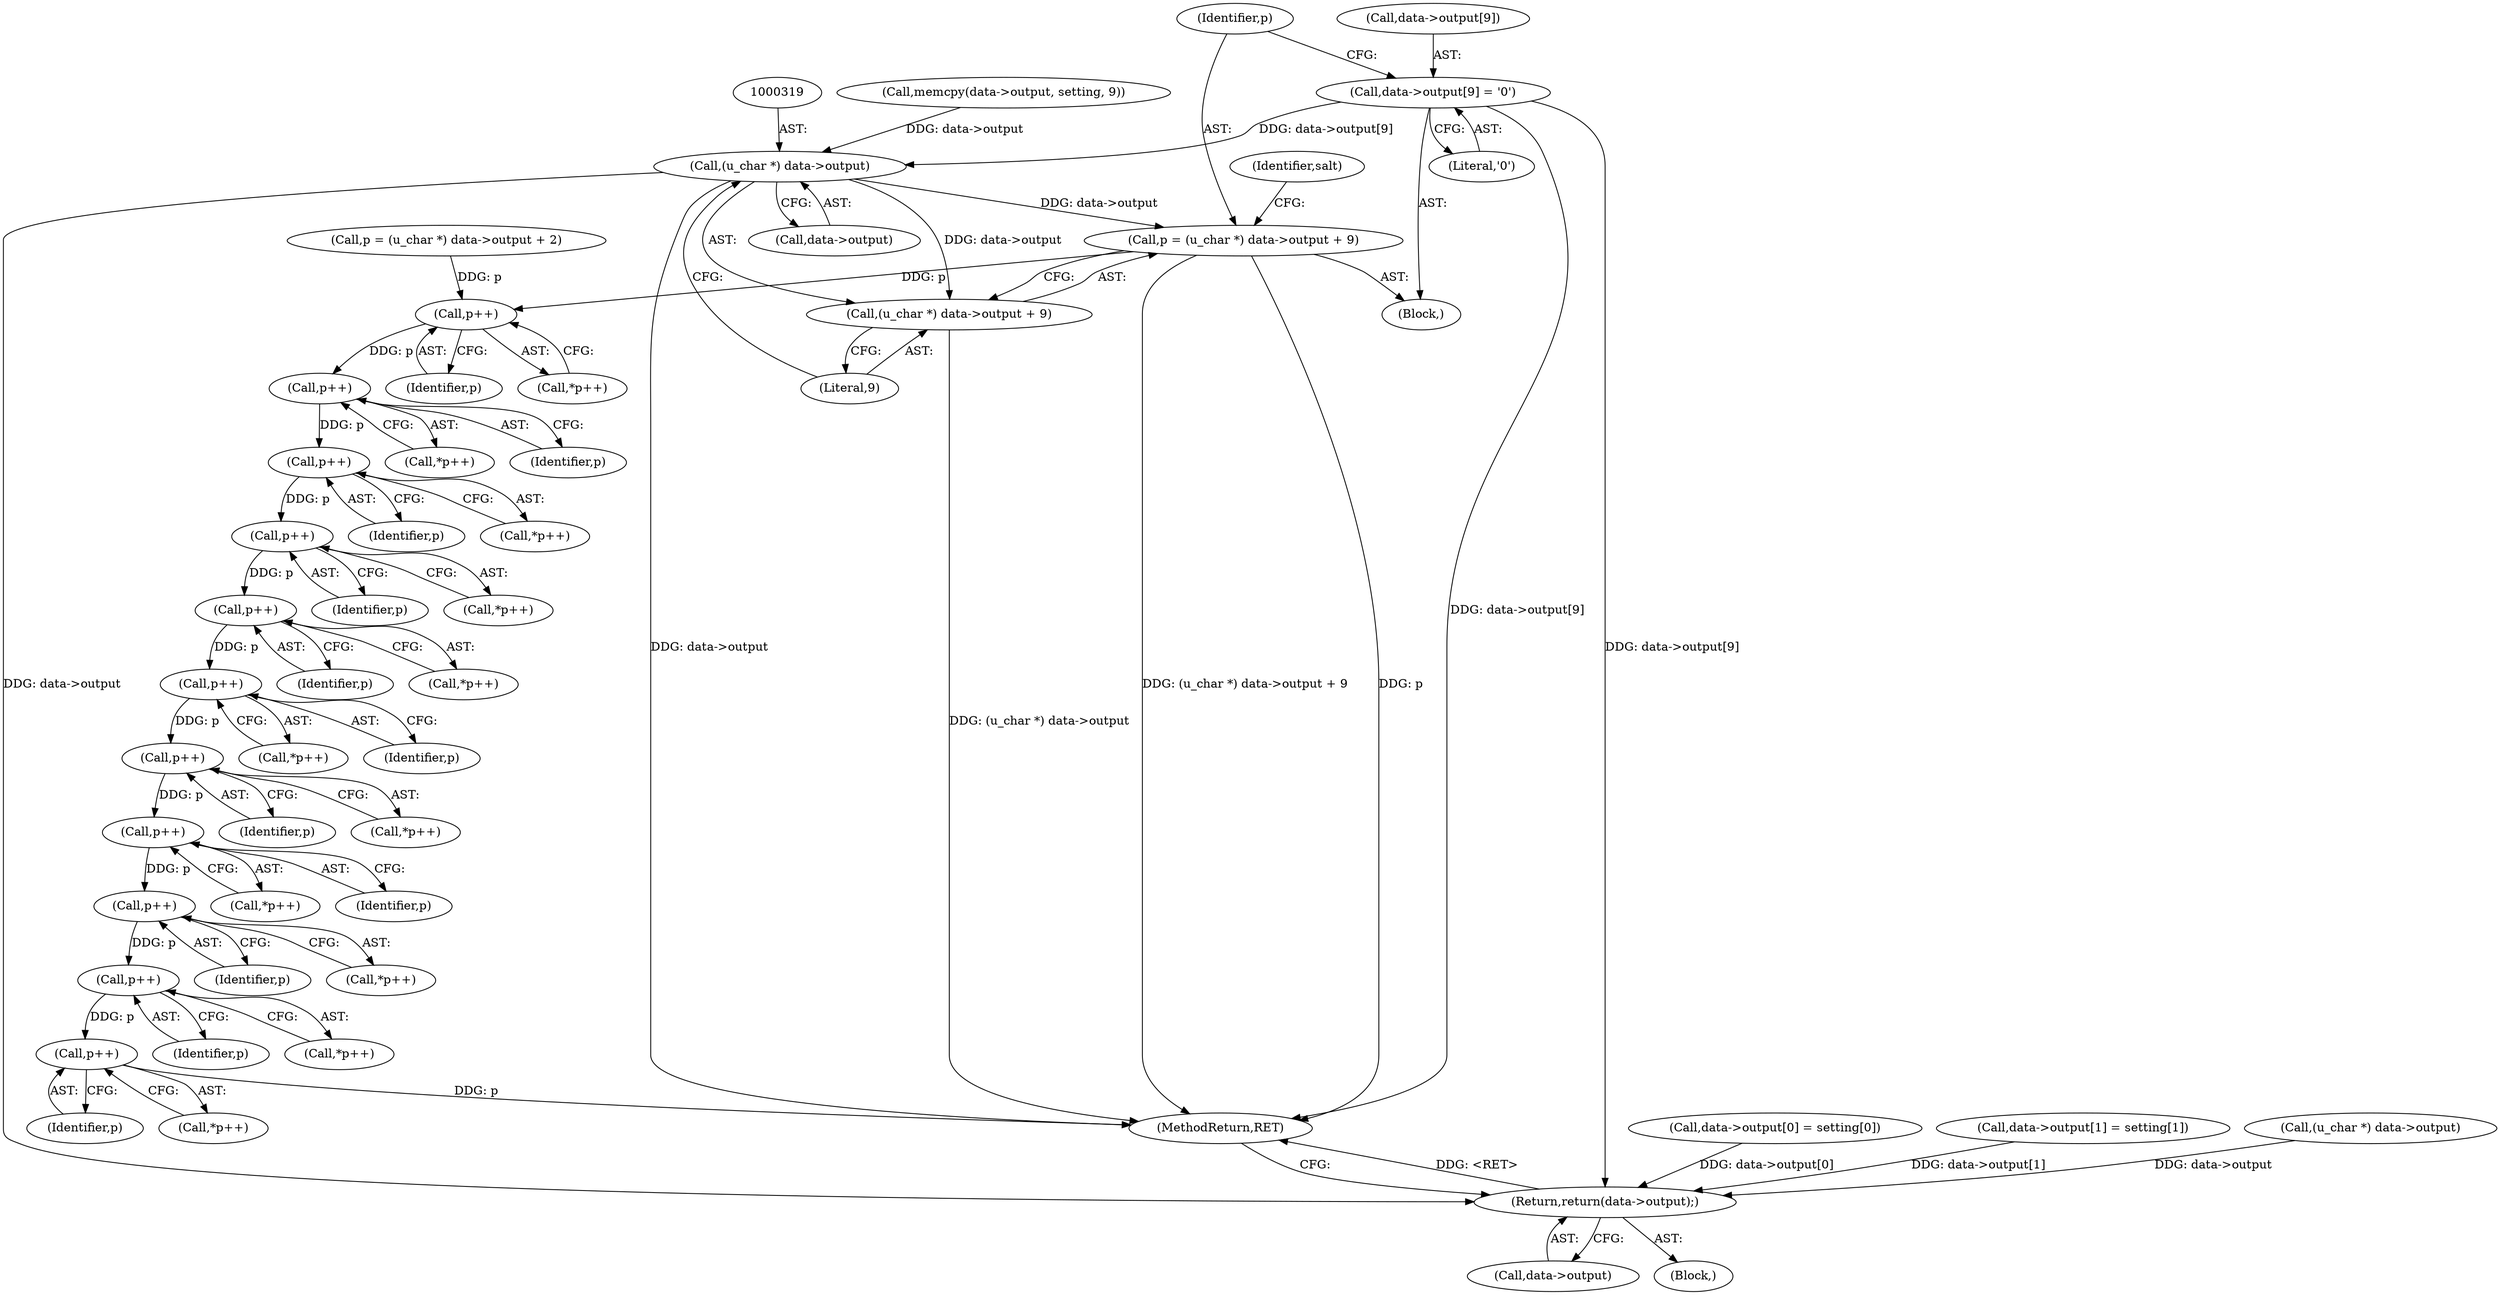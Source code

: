 digraph "0_php_aab49e934de1fff046e659cbec46e3d053b41c34@array" {
"1000308" [label="(Call,data->output[9] = '\0')"];
"1000318" [label="(Call,(u_char *) data->output)"];
"1000315" [label="(Call,p = (u_char *) data->output + 9)"];
"1000403" [label="(Call,p++)"];
"1000414" [label="(Call,p++)"];
"1000425" [label="(Call,p++)"];
"1000436" [label="(Call,p++)"];
"1000456" [label="(Call,p++)"];
"1000467" [label="(Call,p++)"];
"1000478" [label="(Call,p++)"];
"1000489" [label="(Call,p++)"];
"1000503" [label="(Call,p++)"];
"1000514" [label="(Call,p++)"];
"1000525" [label="(Call,p++)"];
"1000317" [label="(Call,(u_char *) data->output + 9)"];
"1000536" [label="(Return,return(data->output);)"];
"1000457" [label="(Identifier,p)"];
"1000479" [label="(Identifier,p)"];
"1000372" [label="(Call,p = (u_char *) data->output + 2)"];
"1000467" [label="(Call,p++)"];
"1000316" [label="(Identifier,p)"];
"1000309" [label="(Call,data->output[9])"];
"1000315" [label="(Call,p = (u_char *) data->output + 9)"];
"1000414" [label="(Call,p++)"];
"1000524" [label="(Call,*p++)"];
"1000318" [label="(Call,(u_char *) data->output)"];
"1000489" [label="(Call,p++)"];
"1000466" [label="(Call,*p++)"];
"1000402" [label="(Call,*p++)"];
"1000426" [label="(Identifier,p)"];
"1000515" [label="(Identifier,p)"];
"1000302" [label="(Call,memcpy(data->output, setting, 9))"];
"1000320" [label="(Call,data->output)"];
"1000504" [label="(Identifier,p)"];
"1000513" [label="(Call,*p++)"];
"1000526" [label="(Identifier,p)"];
"1000488" [label="(Call,*p++)"];
"1000413" [label="(Call,*p++)"];
"1000503" [label="(Call,p++)"];
"1000477" [label="(Call,*p++)"];
"1000323" [label="(Literal,9)"];
"1000354" [label="(Call,data->output[0] = setting[0])"];
"1000317" [label="(Call,(u_char *) data->output + 9)"];
"1000437" [label="(Identifier,p)"];
"1000537" [label="(Call,data->output)"];
"1000514" [label="(Call,p++)"];
"1000308" [label="(Call,data->output[9] = '\0')"];
"1000536" [label="(Return,return(data->output);)"];
"1000435" [label="(Call,*p++)"];
"1000111" [label="(Block,)"];
"1000404" [label="(Identifier,p)"];
"1000425" [label="(Call,p++)"];
"1000478" [label="(Call,p++)"];
"1000424" [label="(Call,*p++)"];
"1000363" [label="(Call,data->output[1] = setting[1])"];
"1000436" [label="(Call,p++)"];
"1000382" [label="(Identifier,salt)"];
"1000525" [label="(Call,p++)"];
"1000165" [label="(Block,)"];
"1000455" [label="(Call,*p++)"];
"1000540" [label="(MethodReturn,RET)"];
"1000456" [label="(Call,p++)"];
"1000375" [label="(Call,(u_char *) data->output)"];
"1000468" [label="(Identifier,p)"];
"1000490" [label="(Identifier,p)"];
"1000415" [label="(Identifier,p)"];
"1000314" [label="(Literal,'\0')"];
"1000502" [label="(Call,*p++)"];
"1000403" [label="(Call,p++)"];
"1000308" -> "1000165"  [label="AST: "];
"1000308" -> "1000314"  [label="CFG: "];
"1000309" -> "1000308"  [label="AST: "];
"1000314" -> "1000308"  [label="AST: "];
"1000316" -> "1000308"  [label="CFG: "];
"1000308" -> "1000540"  [label="DDG: data->output[9]"];
"1000308" -> "1000318"  [label="DDG: data->output[9]"];
"1000308" -> "1000536"  [label="DDG: data->output[9]"];
"1000318" -> "1000317"  [label="AST: "];
"1000318" -> "1000320"  [label="CFG: "];
"1000319" -> "1000318"  [label="AST: "];
"1000320" -> "1000318"  [label="AST: "];
"1000323" -> "1000318"  [label="CFG: "];
"1000318" -> "1000540"  [label="DDG: data->output"];
"1000318" -> "1000315"  [label="DDG: data->output"];
"1000318" -> "1000317"  [label="DDG: data->output"];
"1000302" -> "1000318"  [label="DDG: data->output"];
"1000318" -> "1000536"  [label="DDG: data->output"];
"1000315" -> "1000165"  [label="AST: "];
"1000315" -> "1000317"  [label="CFG: "];
"1000316" -> "1000315"  [label="AST: "];
"1000317" -> "1000315"  [label="AST: "];
"1000382" -> "1000315"  [label="CFG: "];
"1000315" -> "1000540"  [label="DDG: p"];
"1000315" -> "1000540"  [label="DDG: (u_char *) data->output + 9"];
"1000315" -> "1000403"  [label="DDG: p"];
"1000403" -> "1000402"  [label="AST: "];
"1000403" -> "1000404"  [label="CFG: "];
"1000404" -> "1000403"  [label="AST: "];
"1000402" -> "1000403"  [label="CFG: "];
"1000372" -> "1000403"  [label="DDG: p"];
"1000403" -> "1000414"  [label="DDG: p"];
"1000414" -> "1000413"  [label="AST: "];
"1000414" -> "1000415"  [label="CFG: "];
"1000415" -> "1000414"  [label="AST: "];
"1000413" -> "1000414"  [label="CFG: "];
"1000414" -> "1000425"  [label="DDG: p"];
"1000425" -> "1000424"  [label="AST: "];
"1000425" -> "1000426"  [label="CFG: "];
"1000426" -> "1000425"  [label="AST: "];
"1000424" -> "1000425"  [label="CFG: "];
"1000425" -> "1000436"  [label="DDG: p"];
"1000436" -> "1000435"  [label="AST: "];
"1000436" -> "1000437"  [label="CFG: "];
"1000437" -> "1000436"  [label="AST: "];
"1000435" -> "1000436"  [label="CFG: "];
"1000436" -> "1000456"  [label="DDG: p"];
"1000456" -> "1000455"  [label="AST: "];
"1000456" -> "1000457"  [label="CFG: "];
"1000457" -> "1000456"  [label="AST: "];
"1000455" -> "1000456"  [label="CFG: "];
"1000456" -> "1000467"  [label="DDG: p"];
"1000467" -> "1000466"  [label="AST: "];
"1000467" -> "1000468"  [label="CFG: "];
"1000468" -> "1000467"  [label="AST: "];
"1000466" -> "1000467"  [label="CFG: "];
"1000467" -> "1000478"  [label="DDG: p"];
"1000478" -> "1000477"  [label="AST: "];
"1000478" -> "1000479"  [label="CFG: "];
"1000479" -> "1000478"  [label="AST: "];
"1000477" -> "1000478"  [label="CFG: "];
"1000478" -> "1000489"  [label="DDG: p"];
"1000489" -> "1000488"  [label="AST: "];
"1000489" -> "1000490"  [label="CFG: "];
"1000490" -> "1000489"  [label="AST: "];
"1000488" -> "1000489"  [label="CFG: "];
"1000489" -> "1000503"  [label="DDG: p"];
"1000503" -> "1000502"  [label="AST: "];
"1000503" -> "1000504"  [label="CFG: "];
"1000504" -> "1000503"  [label="AST: "];
"1000502" -> "1000503"  [label="CFG: "];
"1000503" -> "1000514"  [label="DDG: p"];
"1000514" -> "1000513"  [label="AST: "];
"1000514" -> "1000515"  [label="CFG: "];
"1000515" -> "1000514"  [label="AST: "];
"1000513" -> "1000514"  [label="CFG: "];
"1000514" -> "1000525"  [label="DDG: p"];
"1000525" -> "1000524"  [label="AST: "];
"1000525" -> "1000526"  [label="CFG: "];
"1000526" -> "1000525"  [label="AST: "];
"1000524" -> "1000525"  [label="CFG: "];
"1000525" -> "1000540"  [label="DDG: p"];
"1000317" -> "1000323"  [label="CFG: "];
"1000323" -> "1000317"  [label="AST: "];
"1000317" -> "1000540"  [label="DDG: (u_char *) data->output"];
"1000536" -> "1000111"  [label="AST: "];
"1000536" -> "1000537"  [label="CFG: "];
"1000537" -> "1000536"  [label="AST: "];
"1000540" -> "1000536"  [label="CFG: "];
"1000536" -> "1000540"  [label="DDG: <RET>"];
"1000375" -> "1000536"  [label="DDG: data->output"];
"1000363" -> "1000536"  [label="DDG: data->output[1]"];
"1000354" -> "1000536"  [label="DDG: data->output[0]"];
}
